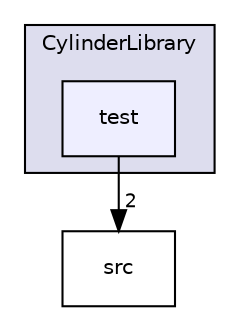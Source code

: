 digraph G {
  compound=true
  node [ fontsize=10, fontname="Helvetica"];
  edge [ labelfontsize=9, labelfontname="Helvetica"];
  subgraph clusterdir_C_3A_2FUsers_2Fsiham_2FDesktop_2FZylinder_2FExemple_5FCylinder_2FCylinderLibrary_2F {
    graph [ bgcolor="#ddddee", pencolor="black", label="CylinderLibrary" fontname="Helvetica", fontsize=10, URL="dir_C_3A_2FUsers_2Fsiham_2FDesktop_2FZylinder_2FExemple_5FCylinder_2FCylinderLibrary_2F.html"]
  dir_C_3A_2FUsers_2Fsiham_2FDesktop_2FZylinder_2FExemple_5FCylinder_2FCylinderLibrary_2Ftest_2F [shape=box, label="test", style="filled", fillcolor="#eeeeff", pencolor="black", URL="dir_C_3A_2FUsers_2Fsiham_2FDesktop_2FZylinder_2FExemple_5FCylinder_2FCylinderLibrary_2Ftest_2F.html"];
  }
  dir_C_3A_2FUsers_2Fsiham_2FDesktop_2FZylinder_2FExemple_5FCylinder_2FCylinderLibrary_2Fsrc_2F [shape=box label="src" URL="dir_C_3A_2FUsers_2Fsiham_2FDesktop_2FZylinder_2FExemple_5FCylinder_2FCylinderLibrary_2Fsrc_2F.html"];
  dir_C_3A_2FUsers_2Fsiham_2FDesktop_2FZylinder_2FExemple_5FCylinder_2FCylinderLibrary_2Ftest_2F->dir_C_3A_2FUsers_2Fsiham_2FDesktop_2FZylinder_2FExemple_5FCylinder_2FCylinderLibrary_2Fsrc_2F [headlabel="2", labeldistance=1.5 headhref="dir_000011_000010.html"];
}
